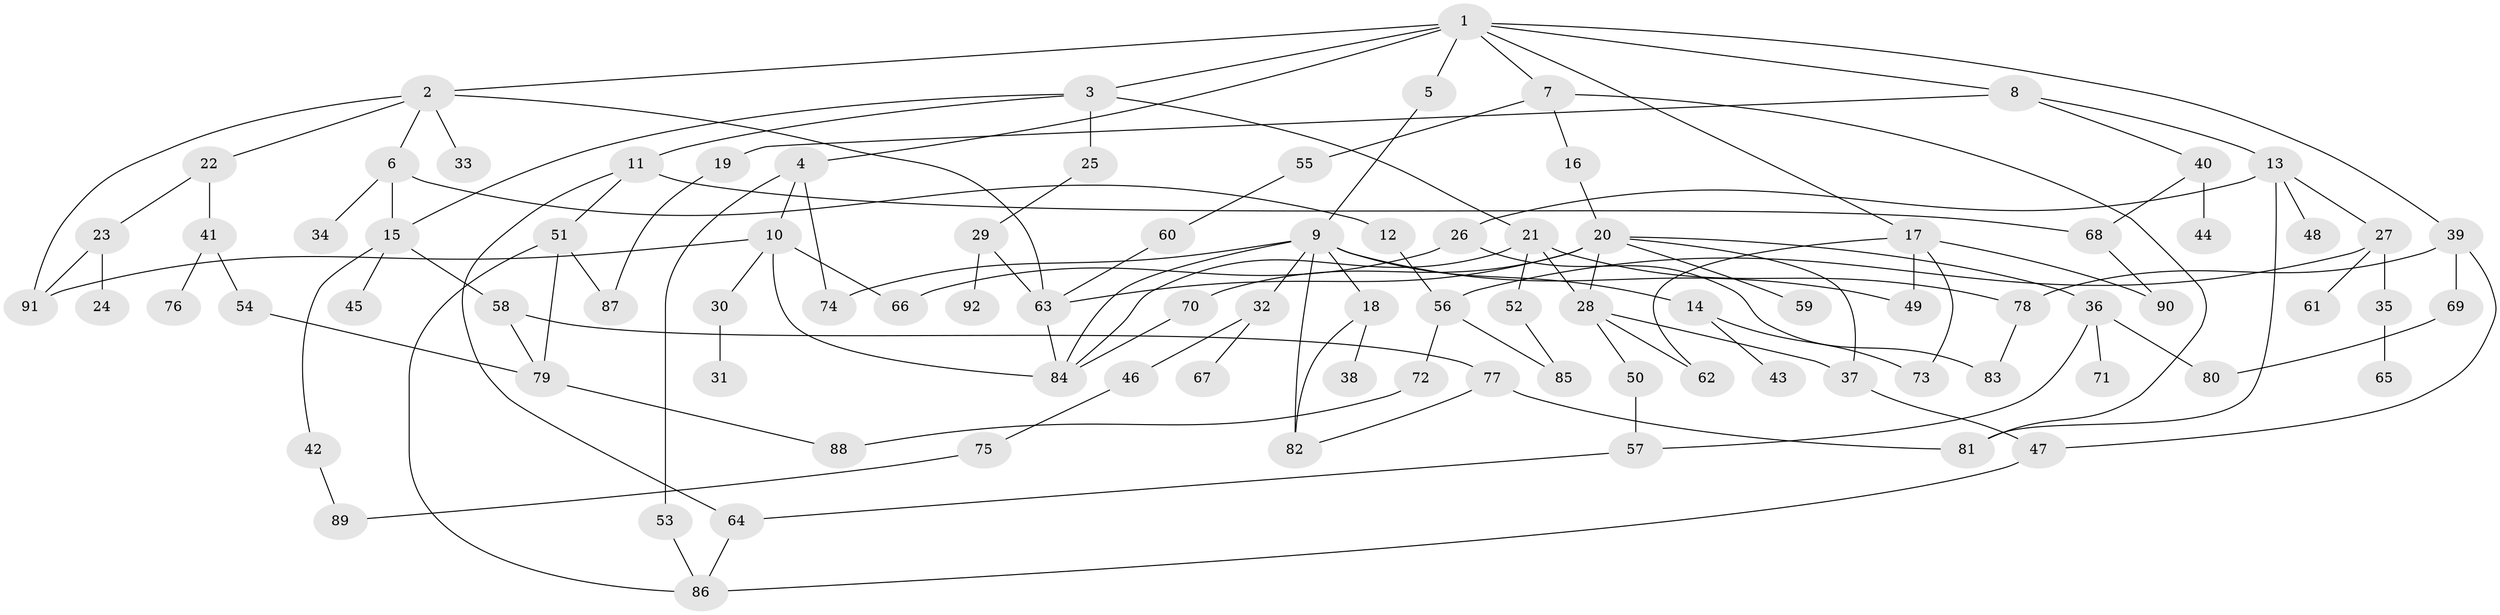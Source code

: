 // coarse degree distribution, {8: 0.027777777777777776, 5: 0.08333333333333333, 12: 0.027777777777777776, 9: 0.05555555555555555, 7: 0.027777777777777776, 6: 0.05555555555555555, 4: 0.19444444444444445, 2: 0.19444444444444445, 3: 0.1388888888888889, 1: 0.19444444444444445}
// Generated by graph-tools (version 1.1) at 2025/17/03/04/25 18:17:11]
// undirected, 92 vertices, 130 edges
graph export_dot {
graph [start="1"]
  node [color=gray90,style=filled];
  1;
  2;
  3;
  4;
  5;
  6;
  7;
  8;
  9;
  10;
  11;
  12;
  13;
  14;
  15;
  16;
  17;
  18;
  19;
  20;
  21;
  22;
  23;
  24;
  25;
  26;
  27;
  28;
  29;
  30;
  31;
  32;
  33;
  34;
  35;
  36;
  37;
  38;
  39;
  40;
  41;
  42;
  43;
  44;
  45;
  46;
  47;
  48;
  49;
  50;
  51;
  52;
  53;
  54;
  55;
  56;
  57;
  58;
  59;
  60;
  61;
  62;
  63;
  64;
  65;
  66;
  67;
  68;
  69;
  70;
  71;
  72;
  73;
  74;
  75;
  76;
  77;
  78;
  79;
  80;
  81;
  82;
  83;
  84;
  85;
  86;
  87;
  88;
  89;
  90;
  91;
  92;
  1 -- 2;
  1 -- 3;
  1 -- 4;
  1 -- 5;
  1 -- 7;
  1 -- 8;
  1 -- 17;
  1 -- 39;
  2 -- 6;
  2 -- 22;
  2 -- 33;
  2 -- 91;
  2 -- 63;
  3 -- 11;
  3 -- 21;
  3 -- 25;
  3 -- 15;
  4 -- 10;
  4 -- 53;
  4 -- 74;
  5 -- 9;
  6 -- 12;
  6 -- 15;
  6 -- 34;
  7 -- 16;
  7 -- 55;
  7 -- 81;
  8 -- 13;
  8 -- 19;
  8 -- 40;
  9 -- 14;
  9 -- 18;
  9 -- 32;
  9 -- 49;
  9 -- 82;
  9 -- 84;
  9 -- 74;
  10 -- 30;
  10 -- 66;
  10 -- 91;
  10 -- 84;
  11 -- 51;
  11 -- 64;
  11 -- 68;
  12 -- 56;
  13 -- 26;
  13 -- 27;
  13 -- 48;
  13 -- 81;
  14 -- 43;
  14 -- 73;
  15 -- 42;
  15 -- 45;
  15 -- 58;
  16 -- 20;
  17 -- 90;
  17 -- 62;
  17 -- 73;
  17 -- 49;
  18 -- 38;
  18 -- 82;
  19 -- 87;
  20 -- 36;
  20 -- 59;
  20 -- 63;
  20 -- 70;
  20 -- 28;
  20 -- 37;
  21 -- 28;
  21 -- 52;
  21 -- 84;
  21 -- 78;
  22 -- 23;
  22 -- 41;
  23 -- 24;
  23 -- 91;
  25 -- 29;
  26 -- 66;
  26 -- 83;
  27 -- 35;
  27 -- 61;
  27 -- 56;
  28 -- 37;
  28 -- 50;
  28 -- 62;
  29 -- 92;
  29 -- 63;
  30 -- 31;
  32 -- 46;
  32 -- 67;
  35 -- 65;
  36 -- 57;
  36 -- 71;
  36 -- 80;
  37 -- 47;
  39 -- 47;
  39 -- 69;
  39 -- 78;
  40 -- 44;
  40 -- 68;
  41 -- 54;
  41 -- 76;
  42 -- 89;
  46 -- 75;
  47 -- 86;
  50 -- 57;
  51 -- 79;
  51 -- 86;
  51 -- 87;
  52 -- 85;
  53 -- 86;
  54 -- 79;
  55 -- 60;
  56 -- 72;
  56 -- 85;
  57 -- 64;
  58 -- 77;
  58 -- 79;
  60 -- 63;
  63 -- 84;
  64 -- 86;
  68 -- 90;
  69 -- 80;
  70 -- 84;
  72 -- 88;
  75 -- 89;
  77 -- 81;
  77 -- 82;
  78 -- 83;
  79 -- 88;
}
